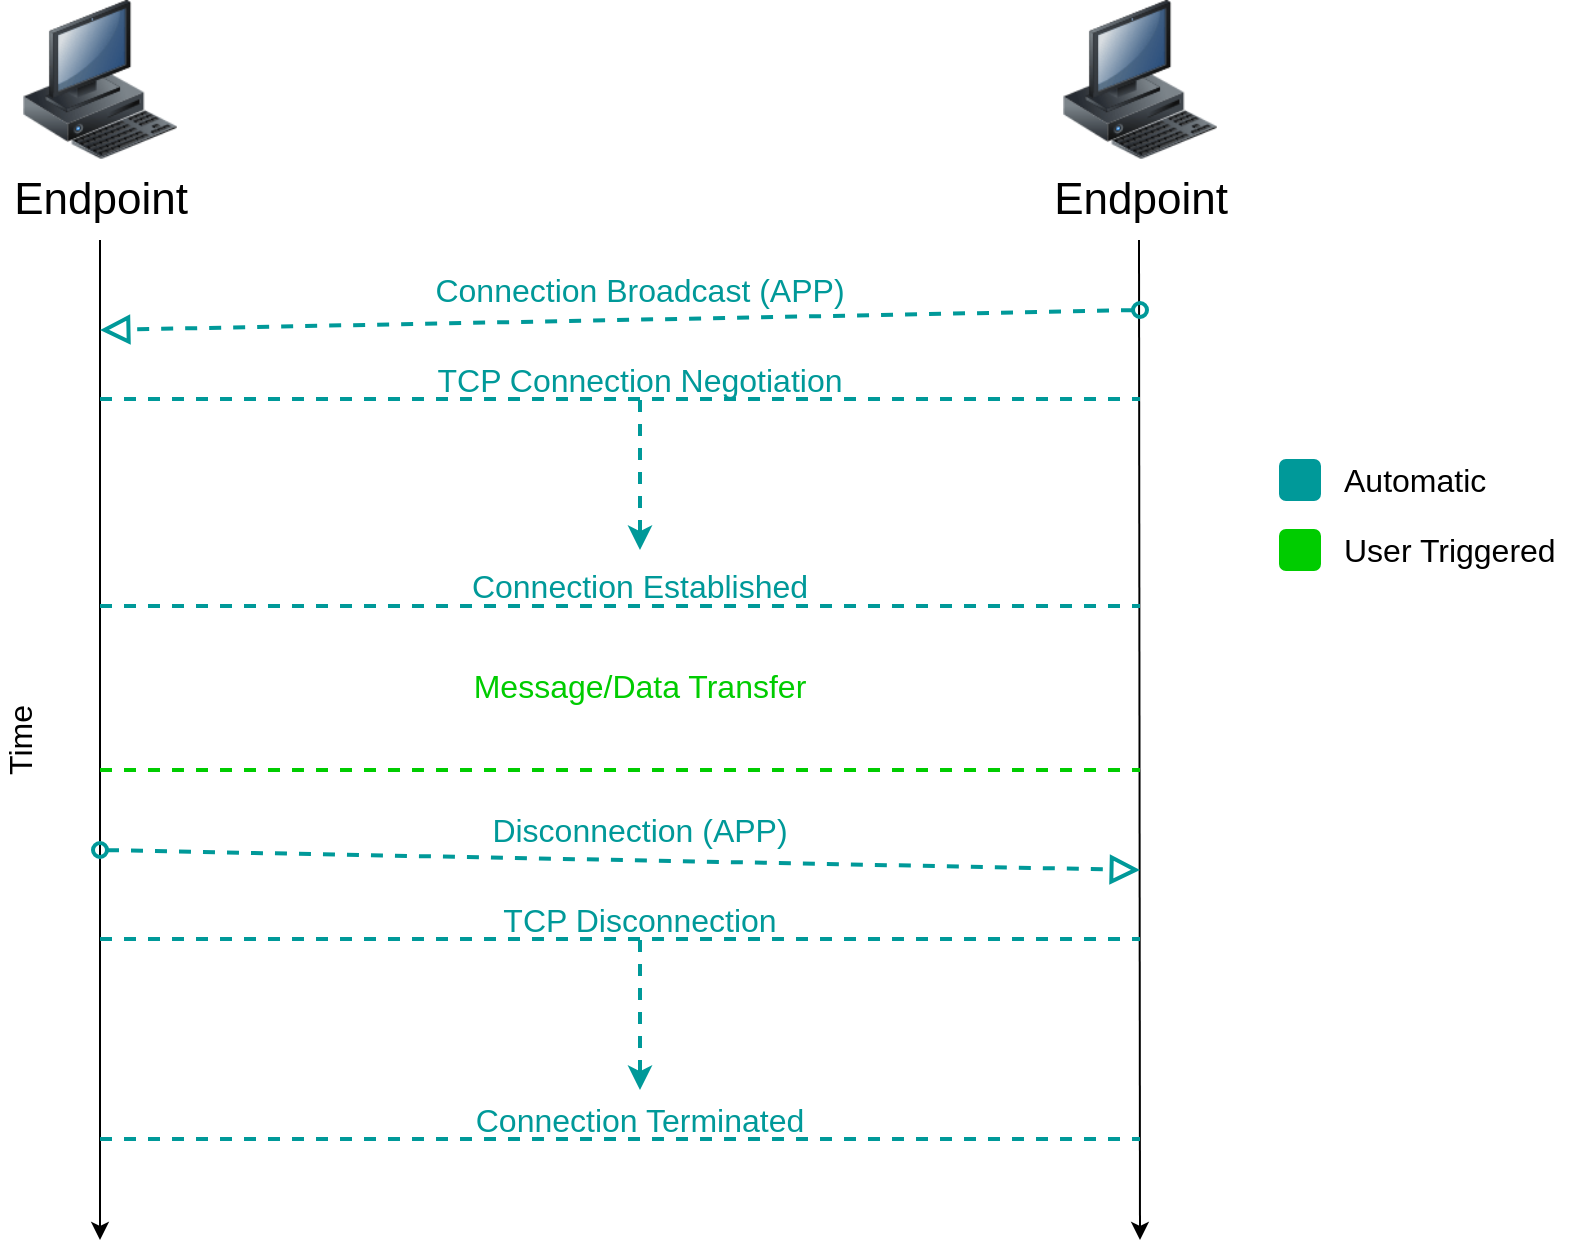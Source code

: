 <mxfile version="12.2.9" type="device" pages="3"><diagram name="Connection" id="55a83fd1-7818-8e21-69c5-c3457e3827bb"><mxGraphModel dx="1185" dy="641" grid="1" gridSize="10" guides="1" tooltips="1" connect="1" arrows="1" fold="1" page="1" pageScale="1" pageWidth="1100" pageHeight="850" background="#ffffff" math="0" shadow="0"><root><mxCell id="0"/><mxCell id="1" parent="0"/><mxCell id="69ecfefc5c41e42c-7" value="Endpoint" style="image;html=1;labelBackgroundColor=#ffffff;image=img/lib/clip_art/computers/Workstation_128x128.png;rounded=1;shadow=0;comic=0;strokeWidth=2;fontSize=22" parent="1" vertex="1"><mxGeometry x="170" y="60" width="80" height="80" as="geometry"/></mxCell><mxCell id="6BtjRtBJQU7gGeGzLyAt-1" value="Endpoint" style="image;html=1;labelBackgroundColor=#ffffff;image=img/lib/clip_art/computers/Workstation_128x128.png;rounded=1;shadow=0;comic=0;strokeWidth=2;fontSize=22" parent="1" vertex="1"><mxGeometry x="690" y="60" width="80" height="80" as="geometry"/></mxCell><mxCell id="6BtjRtBJQU7gGeGzLyAt-3" value="" style="endArrow=classic;html=1;" parent="1" edge="1"><mxGeometry width="50" height="50" relative="1" as="geometry"><mxPoint x="210" y="180" as="sourcePoint"/><mxPoint x="210" y="680" as="targetPoint"/></mxGeometry></mxCell><mxCell id="6BtjRtBJQU7gGeGzLyAt-4" value="" style="endArrow=classic;html=1;" parent="1" edge="1"><mxGeometry width="50" height="50" relative="1" as="geometry"><mxPoint x="729.5" y="180" as="sourcePoint"/><mxPoint x="730" y="680" as="targetPoint"/></mxGeometry></mxCell><mxCell id="6BtjRtBJQU7gGeGzLyAt-5" value="&lt;div style=&quot;font-size: 16px;&quot;&gt;Time&lt;/div&gt;" style="text;html=1;strokeColor=none;fillColor=none;align=center;verticalAlign=middle;whiteSpace=wrap;rounded=0;rotation=-90;fontSize=16;" parent="1" vertex="1"><mxGeometry x="150" y="420" width="40" height="20" as="geometry"/></mxCell><mxCell id="6BtjRtBJQU7gGeGzLyAt-9" value="" style="startArrow=oval;startFill=0;startSize=7;endArrow=block;endFill=0;endSize=10;dashed=1;html=1;fontSize=16;strokeColor=#009999;strokeWidth=2;" parent="1" edge="1"><mxGeometry width="100" relative="1" as="geometry"><mxPoint x="730" y="215" as="sourcePoint"/><mxPoint x="210" y="225" as="targetPoint"/></mxGeometry></mxCell><mxCell id="6BtjRtBJQU7gGeGzLyAt-10" value="&lt;div&gt;&lt;div&gt;Connection Broadcast (APP)&lt;/div&gt;&lt;/div&gt;" style="text;html=1;align=center;verticalAlign=middle;whiteSpace=wrap;rounded=0;fontSize=16;fontColor=#009999;" parent="1" vertex="1"><mxGeometry x="370" y="195" width="220" height="20" as="geometry"/></mxCell><mxCell id="6BtjRtBJQU7gGeGzLyAt-17" value="" style="endArrow=none;dashed=1;html=1;strokeColor=#009999;fontSize=16;fontColor=#00CC00;strokeWidth=2;" parent="1" edge="1"><mxGeometry width="50" height="50" relative="1" as="geometry"><mxPoint x="210" y="363" as="sourcePoint"/><mxPoint x="730" y="363" as="targetPoint"/></mxGeometry></mxCell><mxCell id="6BtjRtBJQU7gGeGzLyAt-18" value="Connection Established" style="text;html=1;align=center;verticalAlign=middle;whiteSpace=wrap;rounded=0;fontSize=16;fontColor=#009999;fillColor=none;strokeColor=none;" parent="1" vertex="1"><mxGeometry x="370" y="343" width="220" height="20" as="geometry"/></mxCell><mxCell id="6BtjRtBJQU7gGeGzLyAt-21" value="" style="startArrow=oval;startFill=0;startSize=7;endArrow=block;endFill=0;endSize=10;dashed=1;html=1;fontSize=16;strokeColor=#009999;strokeWidth=2;" parent="1" edge="1"><mxGeometry width="100" relative="1" as="geometry"><mxPoint x="210" y="485" as="sourcePoint"/><mxPoint x="730" y="495" as="targetPoint"/></mxGeometry></mxCell><mxCell id="6BtjRtBJQU7gGeGzLyAt-22" value="&lt;div&gt;Disconnection (APP)&lt;/div&gt;" style="text;html=1;align=center;verticalAlign=middle;whiteSpace=wrap;rounded=0;fontSize=16;fontColor=#009999;" parent="1" vertex="1"><mxGeometry x="370" y="465" width="220" height="20" as="geometry"/></mxCell><mxCell id="6BtjRtBJQU7gGeGzLyAt-32" value="Message/Data Transfer" style="text;html=1;strokeColor=none;fillColor=none;align=center;verticalAlign=middle;whiteSpace=wrap;rounded=0;fontSize=16;fontColor=#00CC00;" parent="1" vertex="1"><mxGeometry x="380" y="393" width="200" height="20" as="geometry"/></mxCell><mxCell id="6BtjRtBJQU7gGeGzLyAt-36" value="" style="rounded=1;whiteSpace=wrap;html=1;strokeColor=#009999;fontSize=16;fontColor=#00CC00;fillColor=#009999;" parent="1" vertex="1"><mxGeometry x="800" y="290" width="20" height="20" as="geometry"/></mxCell><mxCell id="6BtjRtBJQU7gGeGzLyAt-37" value="" style="rounded=1;whiteSpace=wrap;html=1;strokeColor=#00CC00;fontSize=16;fontColor=#00CC00;fillColor=#00CC00;" parent="1" vertex="1"><mxGeometry x="800" y="325" width="20" height="20" as="geometry"/></mxCell><mxCell id="6BtjRtBJQU7gGeGzLyAt-38" value="&lt;div&gt;User Triggered&lt;/div&gt;" style="text;html=1;strokeColor=none;fillColor=none;align=left;verticalAlign=middle;whiteSpace=wrap;rounded=0;fontSize=16;fontColor=#000000;" parent="1" vertex="1"><mxGeometry x="830" y="320" width="120" height="30" as="geometry"/></mxCell><mxCell id="6BtjRtBJQU7gGeGzLyAt-39" value="&lt;div&gt;Automatic&lt;/div&gt;" style="text;html=1;strokeColor=none;fillColor=none;align=left;verticalAlign=middle;whiteSpace=wrap;rounded=0;fontSize=16;fontColor=#000000;" parent="1" vertex="1"><mxGeometry x="830" y="285" width="90" height="30" as="geometry"/></mxCell><mxCell id="bbRctkOFdzTZ_geTOGFL-1" value="" style="endArrow=none;dashed=1;html=1;strokeColor=#009999;fontSize=16;fontColor=#00CC00;strokeWidth=2;" edge="1" parent="1"><mxGeometry width="50" height="50" relative="1" as="geometry"><mxPoint x="210" y="259.5" as="sourcePoint"/><mxPoint x="730" y="259.5" as="targetPoint"/></mxGeometry></mxCell><mxCell id="bbRctkOFdzTZ_geTOGFL-4" value="TCP Connection Negotiation" style="text;html=1;align=center;verticalAlign=middle;whiteSpace=wrap;rounded=0;fontSize=16;fontColor=#009999;" vertex="1" parent="1"><mxGeometry x="370" y="240" width="220" height="20" as="geometry"/></mxCell><mxCell id="bbRctkOFdzTZ_geTOGFL-5" value="" style="endArrow=classic;html=1;dashed=1;strokeColor=#009999;fontSize=13;fontColor=#009999;exitX=0.5;exitY=1;exitDx=0;exitDy=0;strokeWidth=2;" edge="1" parent="1" source="bbRctkOFdzTZ_geTOGFL-4"><mxGeometry width="50" height="50" relative="1" as="geometry"><mxPoint x="110" y="315" as="sourcePoint"/><mxPoint x="480" y="335" as="targetPoint"/></mxGeometry></mxCell><mxCell id="bbRctkOFdzTZ_geTOGFL-7" value="" style="endArrow=none;dashed=1;html=1;strokeColor=#00CC00;fontSize=16;fontColor=#00CC00;strokeWidth=2;" edge="1" parent="1"><mxGeometry width="50" height="50" relative="1" as="geometry"><mxPoint x="210" y="445.0" as="sourcePoint"/><mxPoint x="730" y="445.0" as="targetPoint"/></mxGeometry></mxCell><mxCell id="bbRctkOFdzTZ_geTOGFL-11" value="" style="endArrow=none;dashed=1;html=1;strokeColor=#009999;fontSize=16;fontColor=#00CC00;strokeWidth=2;" edge="1" parent="1"><mxGeometry width="50" height="50" relative="1" as="geometry"><mxPoint x="210" y="529.5" as="sourcePoint"/><mxPoint x="730" y="529.5" as="targetPoint"/></mxGeometry></mxCell><mxCell id="bbRctkOFdzTZ_geTOGFL-12" value="TCP Disconnection" style="text;html=1;align=center;verticalAlign=middle;whiteSpace=wrap;rounded=0;fontSize=16;fontColor=#009999;" vertex="1" parent="1"><mxGeometry x="370" y="510" width="220" height="20" as="geometry"/></mxCell><mxCell id="bbRctkOFdzTZ_geTOGFL-13" value="" style="endArrow=classic;html=1;dashed=1;strokeColor=#009999;fontSize=13;fontColor=#009999;exitX=0.5;exitY=1;exitDx=0;exitDy=0;strokeWidth=2;" edge="1" parent="1" source="bbRctkOFdzTZ_geTOGFL-12"><mxGeometry width="50" height="50" relative="1" as="geometry"><mxPoint x="110" y="585" as="sourcePoint"/><mxPoint x="480" y="605.0" as="targetPoint"/></mxGeometry></mxCell><mxCell id="bbRctkOFdzTZ_geTOGFL-16" value="" style="endArrow=none;dashed=1;html=1;strokeColor=#009999;fontSize=16;fontColor=#00CC00;strokeWidth=2;" edge="1" parent="1"><mxGeometry width="50" height="50" relative="1" as="geometry"><mxPoint x="210" y="629.5" as="sourcePoint"/><mxPoint x="730" y="629.5" as="targetPoint"/></mxGeometry></mxCell><mxCell id="bbRctkOFdzTZ_geTOGFL-17" value="Connection Terminated" style="text;html=1;align=center;verticalAlign=middle;whiteSpace=wrap;rounded=0;fontSize=16;fontColor=#009999;" vertex="1" parent="1"><mxGeometry x="370" y="610" width="220" height="20" as="geometry"/></mxCell></root></mxGraphModel></diagram><diagram id="b9hz23hSNAxcd98iUTQU" name="UDP-Server"><mxGraphModel dx="1185" dy="641" grid="1" gridSize="10" guides="1" tooltips="1" connect="1" arrows="1" fold="1" page="1" pageScale="1" pageWidth="850" pageHeight="1100" math="0" shadow="0"><root><mxCell id="wYxybZTOaaarxUGf02TT-0"/><mxCell id="wYxybZTOaaarxUGf02TT-1" parent="wYxybZTOaaarxUGf02TT-0"/><mxCell id="0JJyvi5hA7jnSGrhn6vD-0" value="" style="rounded=1;whiteSpace=wrap;html=1;strokeColor=#000000;fillColor=none;fontSize=18;fontColor=#000000;align=left;dashed=1;" parent="wYxybZTOaaarxUGf02TT-1" vertex="1"><mxGeometry x="300" y="250" width="330" height="210" as="geometry"/></mxCell><mxCell id="0JJyvi5hA7jnSGrhn6vD-1" value="" style="rounded=1;whiteSpace=wrap;html=1;strokeColor=#000000;fillColor=none;fontSize=18;fontColor=#000000;align=left;dashed=1;" parent="wYxybZTOaaarxUGf02TT-1" vertex="1"><mxGeometry x="330" y="540" width="190" height="150" as="geometry"/></mxCell><mxCell id="0JJyvi5hA7jnSGrhn6vD-2" value="" style="shape=link;html=1;strokeColor=#000000;strokeWidth=2;fontSize=16;fontColor=#000000;" parent="wYxybZTOaaarxUGf02TT-1" edge="1"><mxGeometry width="50" height="50" relative="1" as="geometry"><mxPoint x="30.0" y="720" as="sourcePoint"/><mxPoint x="820" y="720" as="targetPoint"/></mxGeometry></mxCell><mxCell id="0JJyvi5hA7jnSGrhn6vD-3" value="" style="shape=link;html=1;strokeColor=#000000;strokeWidth=2;fontSize=16;fontColor=#000000;width=11;" parent="wYxybZTOaaarxUGf02TT-1" edge="1"><mxGeometry width="50" height="50" relative="1" as="geometry"><mxPoint x="425" y="720" as="sourcePoint"/><mxPoint x="425" y="670" as="targetPoint"/></mxGeometry></mxCell><mxCell id="0JJyvi5hA7jnSGrhn6vD-4" value="LAN" style="text;html=1;strokeColor=none;fillColor=none;align=left;verticalAlign=middle;whiteSpace=wrap;rounded=0;fontSize=18;fontColor=#000000;" parent="wYxybZTOaaarxUGf02TT-1" vertex="1"><mxGeometry x="30" y="696" width="40" height="20" as="geometry"/></mxCell><mxCell id="0JJyvi5hA7jnSGrhn6vD-5" value="Endpoint (Application)" style="text;html=1;strokeColor=none;fillColor=none;align=left;verticalAlign=middle;whiteSpace=wrap;rounded=0;fontSize=18;fontColor=#000000;" parent="wYxybZTOaaarxUGf02TT-1" vertex="1"><mxGeometry x="320" y="230" width="190" height="20" as="geometry"/></mxCell><mxCell id="0JJyvi5hA7jnSGrhn6vD-6" value="&lt;div style=&quot;font-size: 13px;&quot; align=&quot;center&quot;&gt;&lt;font style=&quot;font-size: 13px;&quot;&gt;Physical&lt;/font&gt;&lt;/div&gt;" style="rounded=1;whiteSpace=wrap;html=1;strokeColor=#000000;fillColor=none;fontSize=13;fontColor=#000000;align=center;" parent="wYxybZTOaaarxUGf02TT-1" vertex="1"><mxGeometry x="350" y="640" width="150" height="30" as="geometry"/></mxCell><mxCell id="0JJyvi5hA7jnSGrhn6vD-7" value="&lt;font style=&quot;font-size: 13px;&quot;&gt;IP&lt;/font&gt;" style="rounded=1;whiteSpace=wrap;html=1;strokeColor=#000000;fillColor=none;fontSize=13;fontColor=#000000;align=center;" parent="wYxybZTOaaarxUGf02TT-1" vertex="1"><mxGeometry x="350" y="600" width="150" height="30" as="geometry"/></mxCell><mxCell id="0JJyvi5hA7jnSGrhn6vD-8" value="&lt;font style=&quot;font-size: 13px;&quot;&gt;TCP&lt;/font&gt;" style="rounded=1;whiteSpace=wrap;html=1;strokeColor=#000000;fillColor=none;fontSize=13;fontColor=#000000;align=center;" parent="wYxybZTOaaarxUGf02TT-1" vertex="1"><mxGeometry x="350" y="560" width="75" height="30" as="geometry"/></mxCell><mxCell id="0JJyvi5hA7jnSGrhn6vD-9" value="&lt;font style=&quot;font-size: 13px;&quot;&gt;UDP&lt;/font&gt;" style="rounded=1;whiteSpace=wrap;html=1;strokeColor=#000000;fillColor=none;fontSize=13;fontColor=#000000;align=center;" parent="wYxybZTOaaarxUGf02TT-1" vertex="1"><mxGeometry x="425" y="560" width="75" height="30" as="geometry"/></mxCell><mxCell id="0JJyvi5hA7jnSGrhn6vD-10" value="Network Stack" style="text;html=1;strokeColor=none;fillColor=none;align=left;verticalAlign=middle;whiteSpace=wrap;rounded=0;dashed=1;fontSize=18;fontColor=#000000;" parent="wYxybZTOaaarxUGf02TT-1" vertex="1"><mxGeometry x="530" y="640" width="80" height="50" as="geometry"/></mxCell><mxCell id="eNYAisf_mxx_BKah4bh9-0" value="" style="startArrow=oval;startFill=0;startSize=7;endArrow=block;endFill=0;endSize=10;dashed=1;html=1;exitX=0.25;exitY=0;exitDx=0;exitDy=0;entryX=0.391;entryY=0.998;entryDx=0;entryDy=0;entryPerimeter=0;" edge="1" parent="wYxybZTOaaarxUGf02TT-1" source="0JJyvi5hA7jnSGrhn6vD-9" target="eNYAisf_mxx_BKah4bh9-3"><mxGeometry relative="1" as="geometry"><mxPoint x="30" y="740" as="sourcePoint"/><mxPoint x="446" y="480" as="targetPoint"/></mxGeometry></mxCell><mxCell id="eNYAisf_mxx_BKah4bh9-1" value="" style="shape=message;html=1;outlineConnect=0;" vertex="1" parent="eNYAisf_mxx_BKah4bh9-0"><mxGeometry width="20" height="14" relative="1" as="geometry"><mxPoint x="-10" y="-7" as="offset"/></mxGeometry></mxCell><mxCell id="eNYAisf_mxx_BKah4bh9-2" value="&lt;div style=&quot;font-size: 13px;&quot;&gt;Connection Broadcast&lt;/div&gt;&lt;div style=&quot;font-size: 13px;&quot;&gt;&amp;amp;&lt;/div&gt;&lt;div style=&quot;font-size: 13px;&quot;&gt;Broadcast Response&lt;br style=&quot;font-size: 13px;&quot;&gt;&lt;/div&gt;" style="text;html=1;strokeColor=none;fillColor=none;align=center;verticalAlign=middle;whiteSpace=wrap;rounded=0;fontSize=13;" vertex="1" parent="wYxybZTOaaarxUGf02TT-1"><mxGeometry x="290" y="470" width="146" height="60" as="geometry"/></mxCell><mxCell id="eNYAisf_mxx_BKah4bh9-3" value="&lt;font style=&quot;font-size: 18px&quot;&gt;Broadcast Server&lt;/font&gt;" style="rounded=1;whiteSpace=wrap;html=1;" vertex="1" parent="wYxybZTOaaarxUGf02TT-1"><mxGeometry x="377.5" y="400" width="170" height="40" as="geometry"/></mxCell><mxCell id="eNYAisf_mxx_BKah4bh9-4" value="" style="shape=link;html=1;strokeColor=#000000;strokeWidth=2;fontSize=16;fontColor=#000000;width=11;exitX=0.5;exitY=0;exitDx=0;exitDy=0;entryX=0.5;entryY=1;entryDx=0;entryDy=0;" edge="1" parent="wYxybZTOaaarxUGf02TT-1" source="0JJyvi5hA7jnSGrhn6vD-6" target="0JJyvi5hA7jnSGrhn6vD-7"><mxGeometry width="50" height="50" relative="1" as="geometry"><mxPoint x="425" y="680" as="sourcePoint"/><mxPoint x="425" y="630" as="targetPoint"/></mxGeometry></mxCell><mxCell id="eNYAisf_mxx_BKah4bh9-5" value="" style="shape=link;html=1;strokeColor=#000000;strokeWidth=2;fontSize=16;fontColor=#000000;width=11;exitX=0.5;exitY=0;exitDx=0;exitDy=0;entryX=0.5;entryY=1;entryDx=0;entryDy=0;" edge="1" parent="wYxybZTOaaarxUGf02TT-1"><mxGeometry width="50" height="50" relative="1" as="geometry"><mxPoint x="425" y="600" as="sourcePoint"/><mxPoint x="425" y="590" as="targetPoint"/></mxGeometry></mxCell><mxCell id="eNYAisf_mxx_BKah4bh9-9" value="" style="startArrow=oval;startFill=0;startSize=7;endArrow=block;endFill=0;endSize=10;dashed=1;html=1;entryX=0.75;entryY=0;entryDx=0;entryDy=0;exitX=0.61;exitY=1.008;exitDx=0;exitDy=0;exitPerimeter=0;" edge="1" parent="wYxybZTOaaarxUGf02TT-1" source="eNYAisf_mxx_BKah4bh9-3" target="0JJyvi5hA7jnSGrhn6vD-9"><mxGeometry relative="1" as="geometry"><mxPoint x="481" y="470" as="sourcePoint"/><mxPoint x="820" y="740" as="targetPoint"/></mxGeometry></mxCell><mxCell id="eNYAisf_mxx_BKah4bh9-10" value="" style="shape=message;html=1;outlineConnect=0;" vertex="1" parent="eNYAisf_mxx_BKah4bh9-9"><mxGeometry width="20" height="14" relative="1" as="geometry"><mxPoint x="-10" y="-7" as="offset"/></mxGeometry></mxCell><mxCell id="eNYAisf_mxx_BKah4bh9-15" value="" style="html=1;shape=mxgraph.flowchart.annotation_2;align=left;labelPosition=right;direction=west;" vertex="1" parent="wYxybZTOaaarxUGf02TT-1"><mxGeometry x="630" y="470" width="30" height="60" as="geometry"/></mxCell><mxCell id="eNYAisf_mxx_BKah4bh9-16" value="&lt;div style=&quot;font-size: 13px;&quot; align=&quot;left&quot;&gt;Port 3434&lt;br style=&quot;font-size: 13px;&quot;&gt;&lt;/div&gt;" style="text;html=1;strokeColor=none;fillColor=none;align=left;verticalAlign=middle;whiteSpace=wrap;rounded=0;fontSize=13;" vertex="1" parent="wYxybZTOaaarxUGf02TT-1"><mxGeometry x="660" y="492" width="60" height="20" as="geometry"/></mxCell><mxCell id="Z51SAlqIWU2jZ41_Mt9a-0" value="&lt;div style=&quot;font-size: 13px;&quot;&gt;Broadcast Response&lt;/div&gt;" style="text;html=1;strokeColor=none;fillColor=none;align=center;verticalAlign=middle;whiteSpace=wrap;rounded=0;fontSize=13;" vertex="1" parent="wYxybZTOaaarxUGf02TT-1"><mxGeometry x="489" y="470" width="146" height="60" as="geometry"/></mxCell><mxCell id="Z51SAlqIWU2jZ41_Mt9a-2" value="Report Connection" style="shape=process;whiteSpace=wrap;html=1;backgroundOutline=1;" vertex="1" parent="wYxybZTOaaarxUGf02TT-1"><mxGeometry x="418.5" y="340" width="88" height="30" as="geometry"/></mxCell><mxCell id="Z51SAlqIWU2jZ41_Mt9a-3" value="UI" style="rounded=1;whiteSpace=wrap;html=1;" vertex="1" parent="wYxybZTOaaarxUGf02TT-1"><mxGeometry x="349.5" y="280" width="69" height="30" as="geometry"/></mxCell><mxCell id="Z51SAlqIWU2jZ41_Mt9a-4" value="Backend" style="rounded=1;whiteSpace=wrap;html=1;" vertex="1" parent="wYxybZTOaaarxUGf02TT-1"><mxGeometry x="506.5" y="280" width="70" height="30" as="geometry"/></mxCell><mxCell id="Z51SAlqIWU2jZ41_Mt9a-5" value="" style="endArrow=classic;html=1;exitX=0.5;exitY=0;exitDx=0;exitDy=0;entryX=0.5;entryY=1;entryDx=0;entryDy=0;dashed=1;" edge="1" parent="wYxybZTOaaarxUGf02TT-1" source="eNYAisf_mxx_BKah4bh9-3" target="Z51SAlqIWU2jZ41_Mt9a-2"><mxGeometry width="50" height="50" relative="1" as="geometry"><mxPoint x="680" y="390" as="sourcePoint"/><mxPoint x="730" y="340" as="targetPoint"/></mxGeometry></mxCell><mxCell id="Z51SAlqIWU2jZ41_Mt9a-6" value="" style="endArrow=none;html=1;dashed=1;" edge="1" parent="wYxybZTOaaarxUGf02TT-1"><mxGeometry width="50" height="50" relative="1" as="geometry"><mxPoint x="506.5" y="355" as="sourcePoint"/><mxPoint x="541.5" y="355" as="targetPoint"/></mxGeometry></mxCell><mxCell id="Z51SAlqIWU2jZ41_Mt9a-7" value="" style="endArrow=classic;html=1;dashed=1;" edge="1" parent="wYxybZTOaaarxUGf02TT-1"><mxGeometry width="50" height="50" relative="1" as="geometry"><mxPoint x="541.5" y="355" as="sourcePoint"/><mxPoint x="541.5" y="310" as="targetPoint"/></mxGeometry></mxCell><mxCell id="Z51SAlqIWU2jZ41_Mt9a-8" value="" style="endArrow=none;html=1;dashed=1;" edge="1" parent="wYxybZTOaaarxUGf02TT-1"><mxGeometry width="50" height="50" relative="1" as="geometry"><mxPoint x="384" y="355" as="sourcePoint"/><mxPoint x="419" y="355" as="targetPoint"/></mxGeometry></mxCell><mxCell id="Z51SAlqIWU2jZ41_Mt9a-9" value="" style="endArrow=classic;html=1;dashed=1;" edge="1" parent="wYxybZTOaaarxUGf02TT-1"><mxGeometry width="50" height="50" relative="1" as="geometry"><mxPoint x="384" y="355" as="sourcePoint"/><mxPoint x="384" y="310" as="targetPoint"/></mxGeometry></mxCell></root></mxGraphModel></diagram><diagram id="aZEGL6C8p87j6tqgD3mF" name="TCP-Server"><mxGraphModel dx="981" dy="530" grid="1" gridSize="10" guides="1" tooltips="1" connect="1" arrows="1" fold="1" page="1" pageScale="1" pageWidth="850" pageHeight="1100" math="0" shadow="0"><root><mxCell id="WX_YWTe7DN9boAsu211Q-0"/><mxCell id="WX_YWTe7DN9boAsu211Q-1" parent="WX_YWTe7DN9boAsu211Q-0"/><mxCell id="BzaNE_6XJh8K7V0JcM-H-17" value="" style="rounded=1;whiteSpace=wrap;html=1;strokeColor=#000000;fillColor=none;fontSize=18;fontColor=#000000;align=left;dashed=1;" parent="WX_YWTe7DN9boAsu211Q-1" vertex="1"><mxGeometry x="330" y="640" width="190" height="150" as="geometry"/></mxCell><mxCell id="BzaNE_6XJh8K7V0JcM-H-0" value="" style="shape=link;html=1;strokeColor=#000000;strokeWidth=2;fontSize=16;fontColor=#000000;" parent="WX_YWTe7DN9boAsu211Q-1" edge="1"><mxGeometry width="50" height="50" relative="1" as="geometry"><mxPoint x="30" y="820" as="sourcePoint"/><mxPoint x="820" y="820" as="targetPoint"/></mxGeometry></mxCell><mxCell id="BzaNE_6XJh8K7V0JcM-H-1" value="" style="shape=link;html=1;strokeColor=#000000;strokeWidth=2;fontSize=16;fontColor=#000000;width=11;" parent="WX_YWTe7DN9boAsu211Q-1" edge="1"><mxGeometry width="50" height="50" relative="1" as="geometry"><mxPoint x="425" y="820" as="sourcePoint"/><mxPoint x="425" y="770" as="targetPoint"/></mxGeometry></mxCell><mxCell id="BzaNE_6XJh8K7V0JcM-H-2" value="LAN" style="text;html=1;strokeColor=none;fillColor=none;align=left;verticalAlign=middle;whiteSpace=wrap;rounded=0;fontSize=18;fontColor=#000000;" parent="WX_YWTe7DN9boAsu211Q-1" vertex="1"><mxGeometry x="30" y="796" width="40" height="20" as="geometry"/></mxCell><mxCell id="BzaNE_6XJh8K7V0JcM-H-13" value="&lt;div style=&quot;font-size: 13px;&quot; align=&quot;center&quot;&gt;Physical&lt;/div&gt;" style="rounded=1;whiteSpace=wrap;html=1;strokeColor=#000000;fillColor=none;fontSize=13;fontColor=#000000;align=center;" parent="WX_YWTe7DN9boAsu211Q-1" vertex="1"><mxGeometry x="350" y="740" width="150" height="30" as="geometry"/></mxCell><mxCell id="BzaNE_6XJh8K7V0JcM-H-14" value="IP" style="rounded=1;whiteSpace=wrap;html=1;strokeColor=#000000;fillColor=none;fontSize=13;fontColor=#000000;align=center;" parent="WX_YWTe7DN9boAsu211Q-1" vertex="1"><mxGeometry x="350" y="700" width="150" height="30" as="geometry"/></mxCell><mxCell id="BzaNE_6XJh8K7V0JcM-H-15" value="TCP" style="rounded=1;whiteSpace=wrap;html=1;strokeColor=#000000;fillColor=none;fontSize=13;fontColor=#000000;align=center;" parent="WX_YWTe7DN9boAsu211Q-1" vertex="1"><mxGeometry x="350" y="660" width="75" height="30" as="geometry"/></mxCell><mxCell id="BzaNE_6XJh8K7V0JcM-H-16" value="UDP" style="rounded=1;whiteSpace=wrap;html=1;strokeColor=#000000;fillColor=none;fontSize=13;fontColor=#000000;align=center;" parent="WX_YWTe7DN9boAsu211Q-1" vertex="1"><mxGeometry x="425" y="660" width="75" height="30" as="geometry"/></mxCell><mxCell id="BzaNE_6XJh8K7V0JcM-H-19" value="Network Stack" style="text;html=1;strokeColor=none;fillColor=none;align=left;verticalAlign=middle;whiteSpace=wrap;rounded=0;dashed=1;fontSize=18;fontColor=#000000;" parent="WX_YWTe7DN9boAsu211Q-1" vertex="1"><mxGeometry x="530" y="740" width="80" height="50" as="geometry"/></mxCell><mxCell id="XCqEf6K41hDC9E9_h3Xw-0" value="" style="shape=link;html=1;strokeColor=#000000;strokeWidth=2;fontSize=16;fontColor=#000000;width=11;exitX=0.5;exitY=0;exitDx=0;exitDy=0;entryX=0.5;entryY=1;entryDx=0;entryDy=0;" edge="1" parent="WX_YWTe7DN9boAsu211Q-1"><mxGeometry width="50" height="50" relative="1" as="geometry"><mxPoint x="425" y="700" as="sourcePoint"/><mxPoint x="425" y="690" as="targetPoint"/></mxGeometry></mxCell><mxCell id="XCqEf6K41hDC9E9_h3Xw-1" value="" style="shape=link;html=1;strokeColor=#000000;strokeWidth=2;fontSize=16;fontColor=#000000;width=11;exitX=0.5;exitY=0;exitDx=0;exitDy=0;entryX=0.5;entryY=1;entryDx=0;entryDy=0;" edge="1" parent="WX_YWTe7DN9boAsu211Q-1"><mxGeometry width="50" height="50" relative="1" as="geometry"><mxPoint x="425" y="740" as="sourcePoint"/><mxPoint x="425" y="730" as="targetPoint"/></mxGeometry></mxCell><mxCell id="PxMutxjDcra5L5xH_KAm-0" value="" style="rounded=1;whiteSpace=wrap;html=1;strokeColor=#000000;fillColor=none;fontSize=18;fontColor=#000000;align=left;dashed=1;" vertex="1" parent="WX_YWTe7DN9boAsu211Q-1"><mxGeometry x="230" y="320" width="330" height="210" as="geometry"/></mxCell><mxCell id="PxMutxjDcra5L5xH_KAm-1" value="Endpoint (Application)" style="text;html=1;strokeColor=none;fillColor=none;align=left;verticalAlign=middle;whiteSpace=wrap;rounded=0;fontSize=18;fontColor=#000000;" vertex="1" parent="WX_YWTe7DN9boAsu211Q-1"><mxGeometry x="250" y="300" width="190" height="20" as="geometry"/></mxCell><mxCell id="PxMutxjDcra5L5xH_KAm-2" value="" style="startArrow=oval;startFill=0;startSize=7;endArrow=block;endFill=0;endSize=10;dashed=1;html=1;exitX=0.25;exitY=0;exitDx=0;exitDy=0;entryX=0.391;entryY=0.998;entryDx=0;entryDy=0;entryPerimeter=0;" edge="1" parent="WX_YWTe7DN9boAsu211Q-1" target="PxMutxjDcra5L5xH_KAm-5"><mxGeometry relative="1" as="geometry"><mxPoint x="373.75" y="630" as="sourcePoint"/><mxPoint x="376" y="550" as="targetPoint"/></mxGeometry></mxCell><mxCell id="PxMutxjDcra5L5xH_KAm-3" value="" style="shape=message;html=1;outlineConnect=0;" vertex="1" parent="PxMutxjDcra5L5xH_KAm-2"><mxGeometry width="20" height="14" relative="1" as="geometry"><mxPoint x="-10" y="-7" as="offset"/></mxGeometry></mxCell><mxCell id="PxMutxjDcra5L5xH_KAm-4" value="Connection Request" style="text;html=1;strokeColor=none;fillColor=none;align=center;verticalAlign=middle;whiteSpace=wrap;rounded=0;fontSize=13;" vertex="1" parent="WX_YWTe7DN9boAsu211Q-1"><mxGeometry x="220" y="540" width="146" height="60" as="geometry"/></mxCell><mxCell id="PxMutxjDcra5L5xH_KAm-5" value="&lt;font style=&quot;font-size: 18px&quot;&gt;Connection Server&lt;/font&gt;" style="rounded=1;whiteSpace=wrap;html=1;" vertex="1" parent="WX_YWTe7DN9boAsu211Q-1"><mxGeometry x="307.5" y="470" width="170" height="40" as="geometry"/></mxCell><mxCell id="PxMutxjDcra5L5xH_KAm-6" value="" style="startArrow=oval;startFill=0;startSize=7;endArrow=block;endFill=0;endSize=10;dashed=1;html=1;entryX=0.75;entryY=0;entryDx=0;entryDy=0;exitX=0.61;exitY=1.008;exitDx=0;exitDy=0;exitPerimeter=0;" edge="1" parent="WX_YWTe7DN9boAsu211Q-1" source="PxMutxjDcra5L5xH_KAm-5"><mxGeometry relative="1" as="geometry"><mxPoint x="411" y="540" as="sourcePoint"/><mxPoint x="411.25" y="630" as="targetPoint"/></mxGeometry></mxCell><mxCell id="PxMutxjDcra5L5xH_KAm-7" value="" style="shape=message;html=1;outlineConnect=0;" vertex="1" parent="PxMutxjDcra5L5xH_KAm-6"><mxGeometry width="20" height="14" relative="1" as="geometry"><mxPoint x="-10" y="-7" as="offset"/></mxGeometry></mxCell><mxCell id="PxMutxjDcra5L5xH_KAm-8" value="" style="html=1;shape=mxgraph.flowchart.annotation_2;align=left;labelPosition=right;direction=east;" vertex="1" parent="WX_YWTe7DN9boAsu211Q-1"><mxGeometry x="180" y="540" width="30" height="60" as="geometry"/></mxCell><mxCell id="PxMutxjDcra5L5xH_KAm-9" value="&lt;div style=&quot;font-size: 13px;&quot; align=&quot;left&quot;&gt;Port 3434&lt;br style=&quot;font-size: 13px;&quot;&gt;&lt;/div&gt;" style="text;html=1;strokeColor=none;fillColor=none;align=left;verticalAlign=middle;whiteSpace=wrap;rounded=0;fontSize=13;" vertex="1" parent="WX_YWTe7DN9boAsu211Q-1"><mxGeometry x="120" y="560" width="60" height="20" as="geometry"/></mxCell><mxCell id="PxMutxjDcra5L5xH_KAm-10" value="&lt;div style=&quot;font-size: 13px;&quot;&gt;Broadcast Response&lt;/div&gt;" style="text;html=1;strokeColor=none;fillColor=none;align=center;verticalAlign=middle;whiteSpace=wrap;rounded=0;fontSize=13;" vertex="1" parent="WX_YWTe7DN9boAsu211Q-1"><mxGeometry x="419" y="540" width="146" height="60" as="geometry"/></mxCell><mxCell id="PxMutxjDcra5L5xH_KAm-11" value="Report Connection" style="shape=process;whiteSpace=wrap;html=1;backgroundOutline=1;" vertex="1" parent="WX_YWTe7DN9boAsu211Q-1"><mxGeometry x="348.5" y="410" width="88" height="30" as="geometry"/></mxCell><mxCell id="PxMutxjDcra5L5xH_KAm-12" value="UI" style="rounded=1;whiteSpace=wrap;html=1;" vertex="1" parent="WX_YWTe7DN9boAsu211Q-1"><mxGeometry x="279.5" y="350" width="69" height="30" as="geometry"/></mxCell><mxCell id="PxMutxjDcra5L5xH_KAm-13" value="Backend" style="rounded=1;whiteSpace=wrap;html=1;" vertex="1" parent="WX_YWTe7DN9boAsu211Q-1"><mxGeometry x="436.5" y="350" width="70" height="30" as="geometry"/></mxCell><mxCell id="PxMutxjDcra5L5xH_KAm-14" value="" style="endArrow=classic;html=1;exitX=0.5;exitY=0;exitDx=0;exitDy=0;entryX=0.5;entryY=1;entryDx=0;entryDy=0;dashed=1;" edge="1" parent="WX_YWTe7DN9boAsu211Q-1" source="PxMutxjDcra5L5xH_KAm-5" target="PxMutxjDcra5L5xH_KAm-11"><mxGeometry width="50" height="50" relative="1" as="geometry"><mxPoint x="610" y="460" as="sourcePoint"/><mxPoint x="660" y="410" as="targetPoint"/></mxGeometry></mxCell><mxCell id="PxMutxjDcra5L5xH_KAm-15" value="" style="endArrow=none;html=1;dashed=1;" edge="1" parent="WX_YWTe7DN9boAsu211Q-1"><mxGeometry width="50" height="50" relative="1" as="geometry"><mxPoint x="436.5" y="425.0" as="sourcePoint"/><mxPoint x="471.5" y="425.0" as="targetPoint"/></mxGeometry></mxCell><mxCell id="PxMutxjDcra5L5xH_KAm-16" value="" style="endArrow=classic;html=1;dashed=1;" edge="1" parent="WX_YWTe7DN9boAsu211Q-1"><mxGeometry width="50" height="50" relative="1" as="geometry"><mxPoint x="471.5" y="425.0" as="sourcePoint"/><mxPoint x="471.5" y="380.0" as="targetPoint"/></mxGeometry></mxCell><mxCell id="PxMutxjDcra5L5xH_KAm-17" value="" style="endArrow=none;html=1;dashed=1;" edge="1" parent="WX_YWTe7DN9boAsu211Q-1"><mxGeometry width="50" height="50" relative="1" as="geometry"><mxPoint x="314" y="425.0" as="sourcePoint"/><mxPoint x="349" y="425.0" as="targetPoint"/></mxGeometry></mxCell><mxCell id="PxMutxjDcra5L5xH_KAm-18" value="" style="endArrow=classic;html=1;dashed=1;" edge="1" parent="WX_YWTe7DN9boAsu211Q-1"><mxGeometry width="50" height="50" relative="1" as="geometry"><mxPoint x="314" y="425.0" as="sourcePoint"/><mxPoint x="314" y="380.0" as="targetPoint"/></mxGeometry></mxCell></root></mxGraphModel></diagram></mxfile>